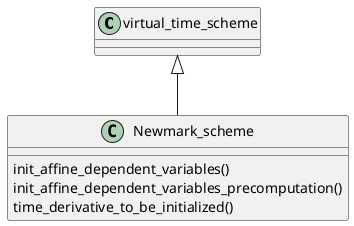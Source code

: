@startuml
virtual_time_scheme <|-- Newmark_scheme

Newmark_scheme : init_affine_dependent_variables()
Newmark_scheme : init_affine_dependent_variables_precomputation()
Newmark_scheme : time_derivative_to_be_initialized()
@enduml
